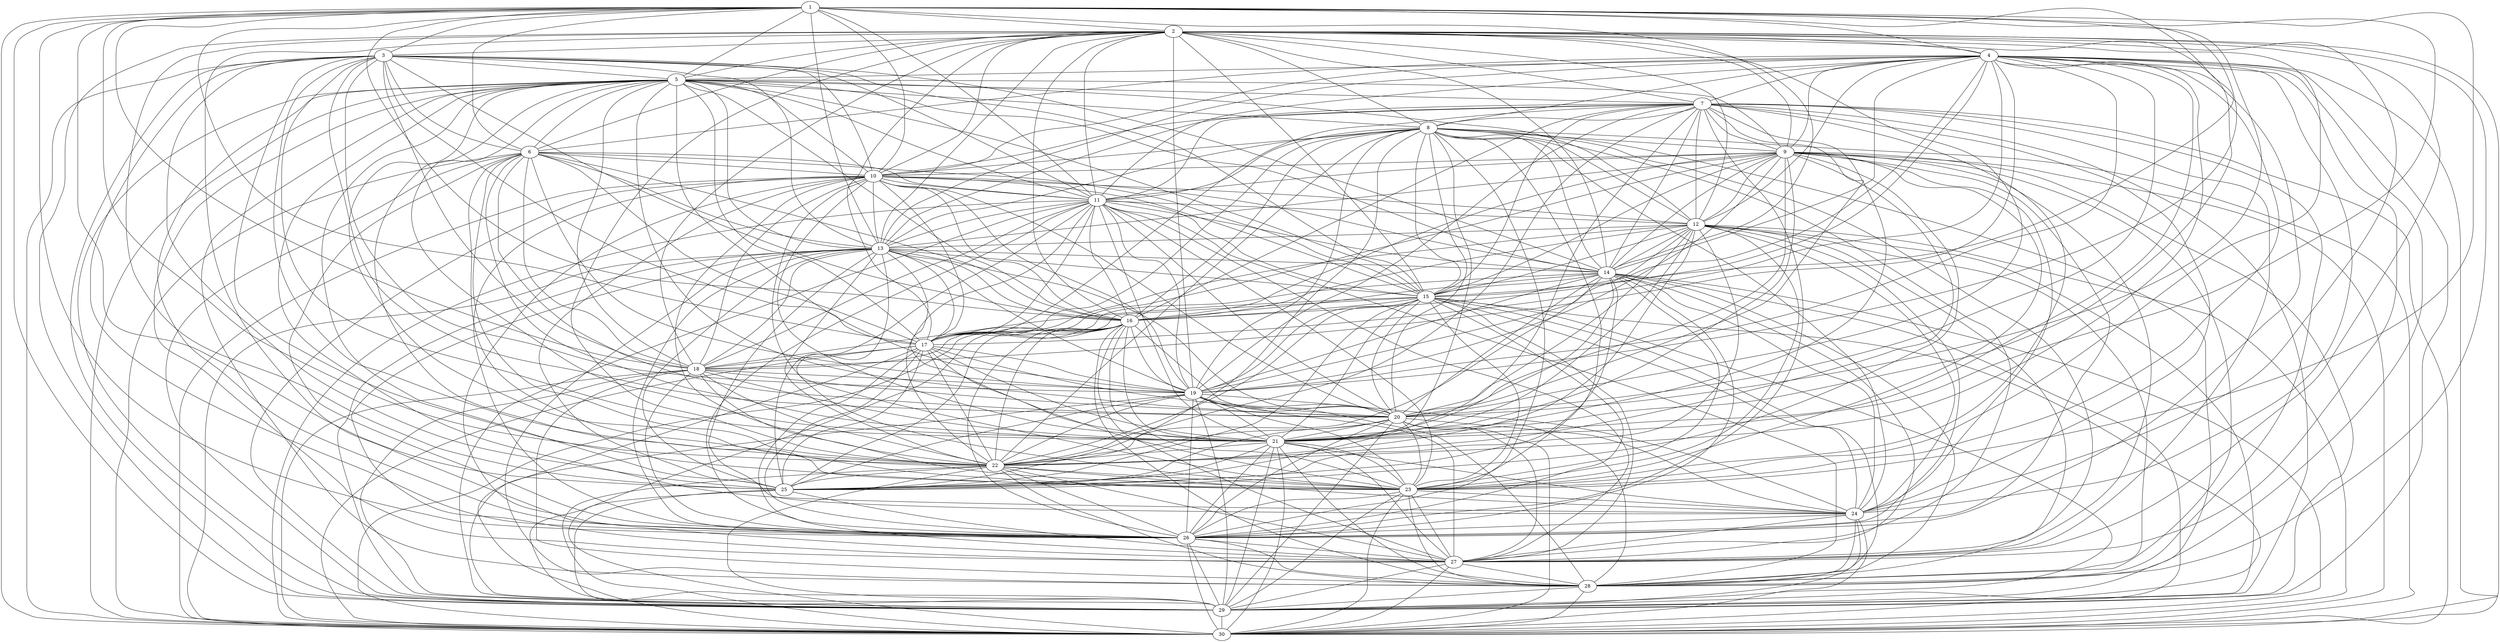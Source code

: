 graph g_m_392{
1--2
1--3
1--4
1--5
1--6
1--10
1--11
1--13
1--14
1--15
1--16
1--17
1--18
1--19
1--20
1--21
1--22
1--23
1--25
1--26
1--29
1--30
2--3
2--4
2--5
2--6
2--7
2--8
2--9
2--10
2--11
2--12
2--13
2--14
2--15
2--16
2--17
2--18
2--19
2--20
2--21
2--22
2--23
2--24
2--25
2--26
2--27
2--28
2--29
2--30
3--5
3--6
3--10
3--11
3--13
3--14
3--15
3--16
3--17
3--18
3--19
3--20
3--21
3--22
3--23
3--25
3--26
3--29
3--30
4--5
4--6
4--7
4--8
4--9
4--10
4--11
4--12
4--13
4--14
4--15
4--16
4--17
4--18
4--19
4--20
4--21
4--22
4--23
4--24
4--26
4--27
4--28
4--29
4--30
5--6
5--7
5--8
5--9
5--10
5--11
5--12
5--13
5--14
5--15
5--16
5--17
5--18
5--19
5--20
5--21
5--22
5--23
5--24
5--25
5--26
5--27
5--28
5--29
5--30
6--10
6--11
6--13
6--15
6--16
6--17
6--18
6--19
6--20
6--21
6--22
6--23
6--26
6--29
6--30
7--8
7--9
7--10
7--11
7--12
7--13
7--14
7--15
7--16
7--17
7--19
7--20
7--21
7--22
7--23
7--24
7--25
7--26
7--27
7--28
7--29
7--30
8--9
8--10
8--11
8--12
8--13
8--14
8--15
8--16
8--17
8--19
8--20
8--21
8--22
8--23
8--24
8--25
8--26
8--27
8--28
8--29
8--30
9--10
9--11
9--12
9--13
9--14
9--15
9--16
9--17
9--19
9--20
9--21
9--22
9--23
9--24
9--25
9--26
9--27
9--28
9--29
9--30
10--11
10--12
10--13
10--14
10--15
10--16
10--17
10--18
10--19
10--20
10--21
10--22
10--23
10--25
10--26
10--27
10--29
10--30
11--12
11--13
11--14
11--15
11--16
11--17
11--18
11--19
11--20
11--21
11--22
11--23
11--25
11--26
11--27
11--28
11--29
11--30
12--13
12--14
12--15
12--16
12--17
12--19
12--20
12--21
12--22
12--23
12--24
12--25
12--26
12--27
12--28
12--29
12--30
13--14
13--15
13--16
13--17
13--18
13--19
13--20
13--21
13--22
13--23
13--24
13--25
13--26
13--27
13--28
13--29
13--30
14--15
14--16
14--17
14--19
14--20
14--21
14--22
14--23
14--24
14--25
14--26
14--27
14--28
14--29
14--30
15--16
15--17
15--18
15--19
15--20
15--21
15--22
15--23
15--24
15--25
15--26
15--27
15--28
15--29
15--30
16--17
16--18
16--19
16--20
16--21
16--22
16--23
16--25
16--26
16--27
16--28
16--29
16--30
17--18
17--19
17--20
17--21
17--22
17--23
17--25
17--26
17--27
17--29
17--30
18--19
18--20
18--21
18--22
18--23
18--26
18--28
18--29
18--30
19--20
19--21
19--22
19--23
19--24
19--25
19--26
19--27
19--28
19--29
19--30
20--21
20--22
20--23
20--24
20--25
20--26
20--27
20--28
20--29
20--30
21--22
21--23
21--24
21--25
21--26
21--27
21--28
21--29
21--30
22--23
22--24
22--25
22--26
22--27
22--28
22--29
22--30
23--24
23--26
23--27
23--28
23--29
23--30
24--26
24--27
24--28
24--29
24--30
25--27
25--29
25--30
26--27
26--28
26--29
26--30
27--28
27--29
27--30
28--29
28--30
29--30
}
